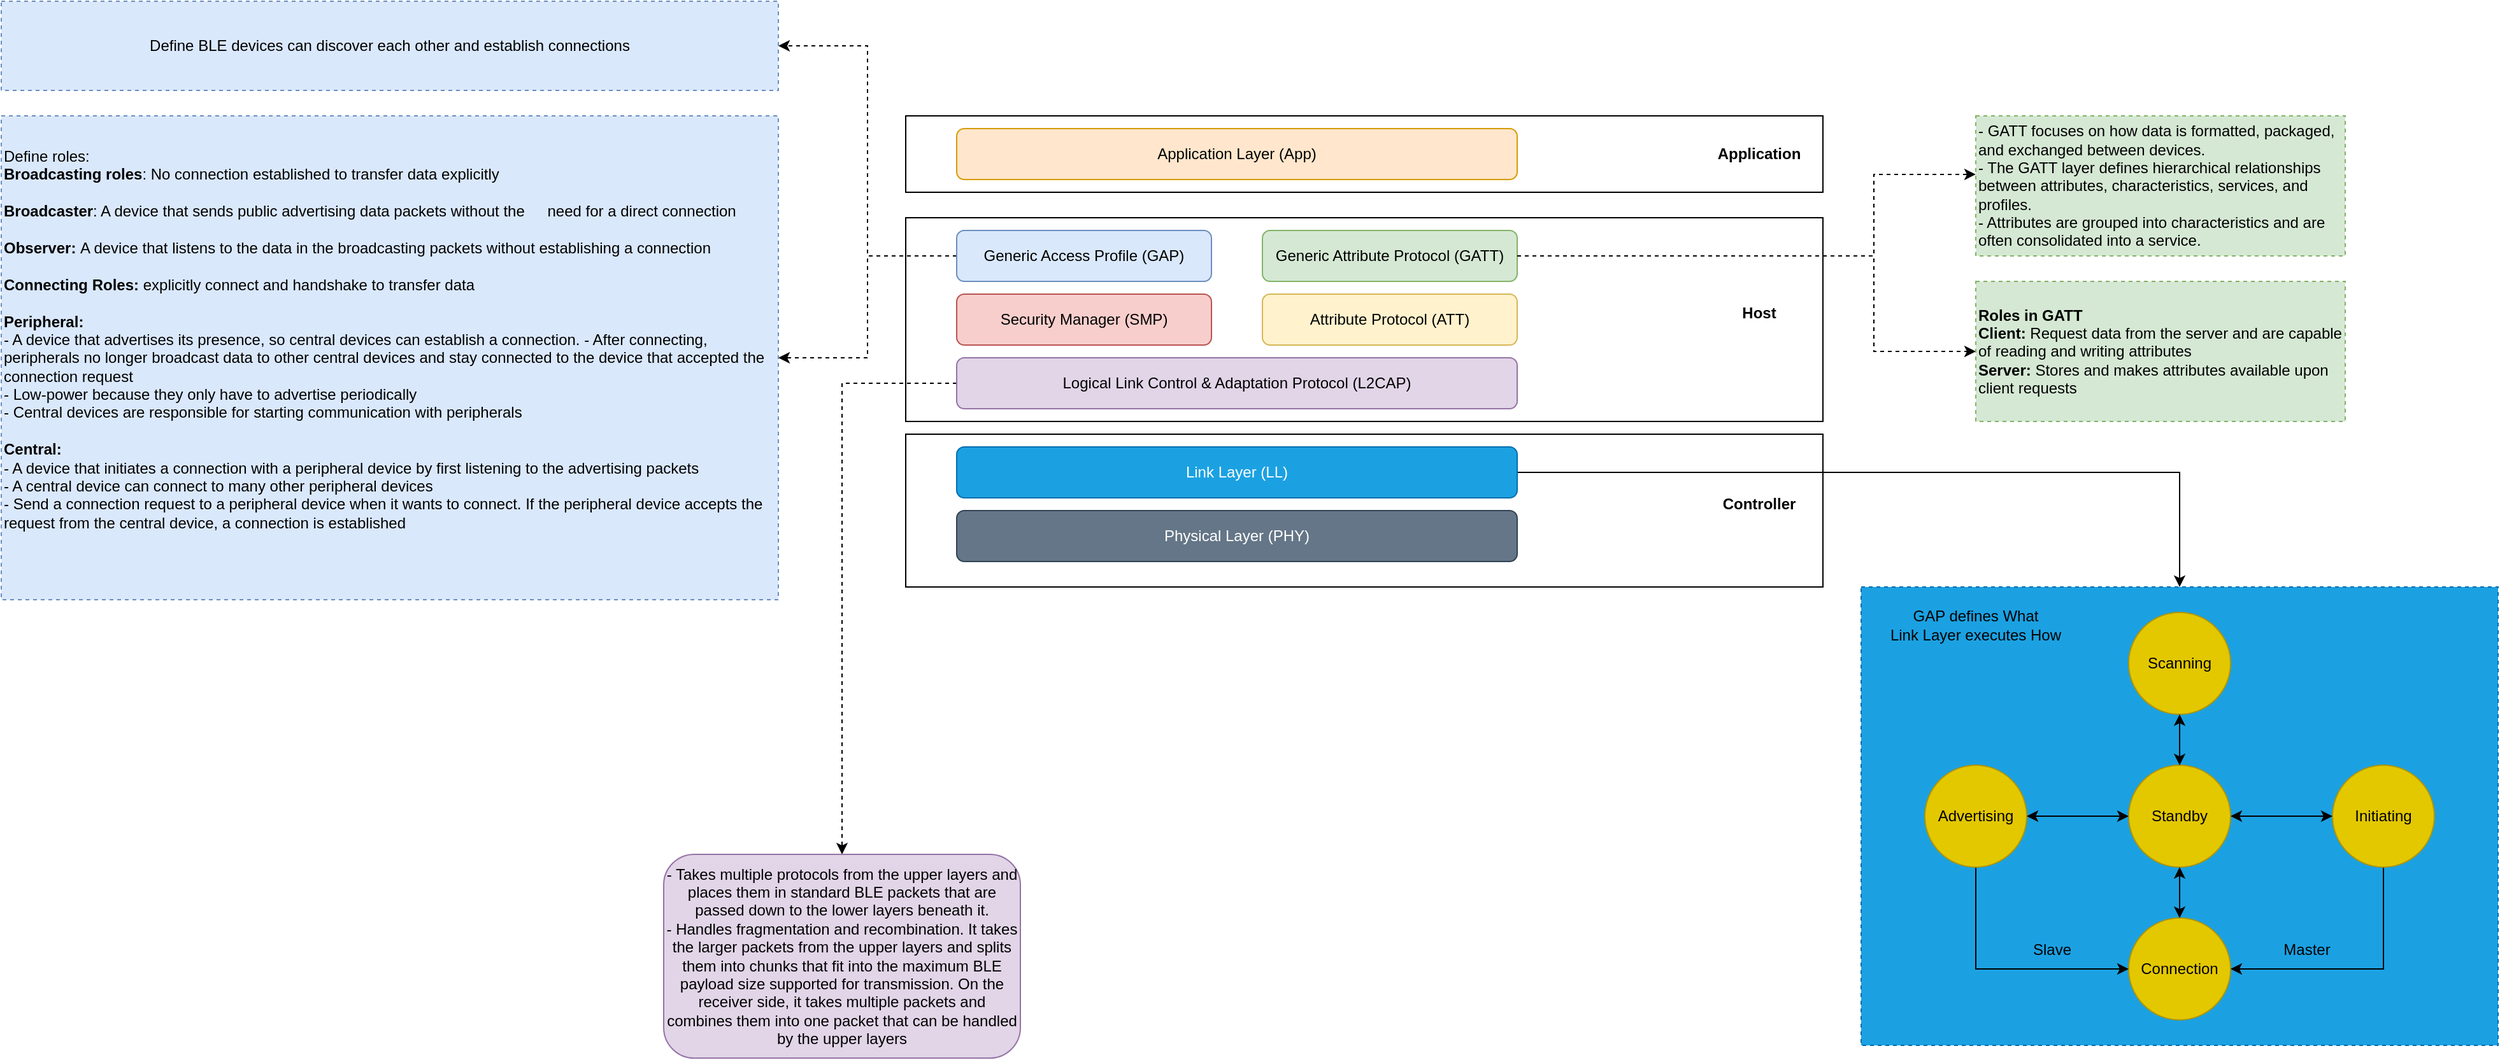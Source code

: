 <?xml version="1.0" encoding="UTF-8"?>
<mxfile version="26.0.16">
  <diagram name="Page-1" id="QX7U6uMDCQ3IIgbz8W74">
    <mxGraphModel dx="2214" dy="758" grid="1" gridSize="10" guides="1" tooltips="1" connect="1" arrows="1" fold="1" page="1" pageScale="1" pageWidth="850" pageHeight="1100" math="0" shadow="0">
      <root>
        <mxCell id="0" />
        <mxCell id="1" parent="0" />
        <mxCell id="-tMnOqs0PRMFCchYv4je-14" value="" style="rounded=0;whiteSpace=wrap;html=1;" parent="1" vertex="1">
          <mxGeometry x="120" y="360" width="720" height="120" as="geometry" />
        </mxCell>
        <mxCell id="-tMnOqs0PRMFCchYv4je-12" value="" style="rounded=0;whiteSpace=wrap;html=1;" parent="1" vertex="1">
          <mxGeometry x="120" y="190" width="720" height="160" as="geometry" />
        </mxCell>
        <mxCell id="-tMnOqs0PRMFCchYv4je-10" value="" style="rounded=0;whiteSpace=wrap;html=1;" parent="1" vertex="1">
          <mxGeometry x="120" y="110" width="720" height="60" as="geometry" />
        </mxCell>
        <mxCell id="-tMnOqs0PRMFCchYv4je-1" value="Application Layer (App)" style="rounded=1;whiteSpace=wrap;html=1;fillColor=#ffe6cc;strokeColor=#d79b00;" parent="1" vertex="1">
          <mxGeometry x="160" y="120" width="440" height="40" as="geometry" />
        </mxCell>
        <mxCell id="-tMnOqs0PRMFCchYv4je-17" style="edgeStyle=orthogonalEdgeStyle;rounded=0;orthogonalLoop=1;jettySize=auto;html=1;exitX=0;exitY=0.5;exitDx=0;exitDy=0;entryX=1;entryY=0.5;entryDx=0;entryDy=0;dashed=1;" parent="1" source="-tMnOqs0PRMFCchYv4je-2" target="-tMnOqs0PRMFCchYv4je-16" edge="1">
          <mxGeometry relative="1" as="geometry" />
        </mxCell>
        <mxCell id="-tMnOqs0PRMFCchYv4je-20" style="edgeStyle=orthogonalEdgeStyle;rounded=0;orthogonalLoop=1;jettySize=auto;html=1;exitX=0;exitY=0.5;exitDx=0;exitDy=0;entryX=1;entryY=0.5;entryDx=0;entryDy=0;dashed=1;" parent="1" source="-tMnOqs0PRMFCchYv4je-2" target="-tMnOqs0PRMFCchYv4je-19" edge="1">
          <mxGeometry relative="1" as="geometry" />
        </mxCell>
        <mxCell id="-tMnOqs0PRMFCchYv4je-2" value="Generic Access Profile (GAP)" style="rounded=1;whiteSpace=wrap;html=1;fillColor=#dae8fc;strokeColor=#6c8ebf;" parent="1" vertex="1">
          <mxGeometry x="160" y="200" width="200" height="40" as="geometry" />
        </mxCell>
        <mxCell id="-tMnOqs0PRMFCchYv4je-25" style="edgeStyle=orthogonalEdgeStyle;rounded=0;orthogonalLoop=1;jettySize=auto;html=1;exitX=1;exitY=0.5;exitDx=0;exitDy=0;entryX=0;entryY=0.5;entryDx=0;entryDy=0;dashed=1;" parent="1" source="-tMnOqs0PRMFCchYv4je-3" target="-tMnOqs0PRMFCchYv4je-24" edge="1">
          <mxGeometry relative="1" as="geometry">
            <Array as="points">
              <mxPoint x="880" y="220" />
              <mxPoint x="880" y="295" />
            </Array>
          </mxGeometry>
        </mxCell>
        <mxCell id="-tMnOqs0PRMFCchYv4je-3" value="Generic Attribute Protocol (GATT)" style="rounded=1;whiteSpace=wrap;html=1;fillColor=#d5e8d4;strokeColor=#82b366;" parent="1" vertex="1">
          <mxGeometry x="400" y="200" width="200" height="40" as="geometry" />
        </mxCell>
        <mxCell id="-tMnOqs0PRMFCchYv4je-4" value="Security Manager (SMP)" style="rounded=1;whiteSpace=wrap;html=1;fillColor=#f8cecc;strokeColor=#b85450;" parent="1" vertex="1">
          <mxGeometry x="160" y="250" width="200" height="40" as="geometry" />
        </mxCell>
        <mxCell id="-tMnOqs0PRMFCchYv4je-5" value="Attribute Protocol (ATT)" style="rounded=1;whiteSpace=wrap;html=1;fillColor=#fff2cc;strokeColor=#d6b656;" parent="1" vertex="1">
          <mxGeometry x="400" y="250" width="200" height="40" as="geometry" />
        </mxCell>
        <mxCell id="Y0JYA0LKV2KBAAx8oX1Q-2" style="edgeStyle=orthogonalEdgeStyle;rounded=0;orthogonalLoop=1;jettySize=auto;html=1;exitX=0;exitY=0.5;exitDx=0;exitDy=0;entryX=0.5;entryY=0;entryDx=0;entryDy=0;dashed=1;" edge="1" parent="1" source="-tMnOqs0PRMFCchYv4je-6" target="Y0JYA0LKV2KBAAx8oX1Q-1">
          <mxGeometry relative="1" as="geometry" />
        </mxCell>
        <mxCell id="-tMnOqs0PRMFCchYv4je-6" value="Logical Link Control &amp;amp; Adaptation Protocol (L2CAP)" style="rounded=1;whiteSpace=wrap;html=1;fillColor=#e1d5e7;strokeColor=#9673a6;" parent="1" vertex="1">
          <mxGeometry x="160" y="300" width="440" height="40" as="geometry" />
        </mxCell>
        <mxCell id="-tMnOqs0PRMFCchYv4je-41" style="edgeStyle=orthogonalEdgeStyle;rounded=0;orthogonalLoop=1;jettySize=auto;html=1;exitX=1;exitY=0.5;exitDx=0;exitDy=0;" parent="1" source="-tMnOqs0PRMFCchYv4je-7" target="-tMnOqs0PRMFCchYv4je-26" edge="1">
          <mxGeometry relative="1" as="geometry" />
        </mxCell>
        <mxCell id="-tMnOqs0PRMFCchYv4je-7" value="Link Layer (LL)" style="rounded=1;whiteSpace=wrap;html=1;fillColor=#1ba1e2;fontColor=#ffffff;strokeColor=#006EAF;" parent="1" vertex="1">
          <mxGeometry x="160" y="370" width="440" height="40" as="geometry" />
        </mxCell>
        <mxCell id="-tMnOqs0PRMFCchYv4je-8" value="Physical Layer (PHY)" style="rounded=1;whiteSpace=wrap;html=1;fillColor=#647687;fontColor=#ffffff;strokeColor=#314354;" parent="1" vertex="1">
          <mxGeometry x="160" y="420" width="440" height="40" as="geometry" />
        </mxCell>
        <mxCell id="-tMnOqs0PRMFCchYv4je-11" value="&lt;b&gt;Application&lt;/b&gt;" style="text;html=1;align=center;verticalAlign=middle;whiteSpace=wrap;rounded=0;" parent="1" vertex="1">
          <mxGeometry x="760" y="125" width="60" height="30" as="geometry" />
        </mxCell>
        <mxCell id="-tMnOqs0PRMFCchYv4je-13" value="&lt;b&gt;Host&lt;/b&gt;" style="text;html=1;align=center;verticalAlign=middle;whiteSpace=wrap;rounded=0;" parent="1" vertex="1">
          <mxGeometry x="760" y="250" width="60" height="30" as="geometry" />
        </mxCell>
        <mxCell id="-tMnOqs0PRMFCchYv4je-15" value="&lt;b&gt;Controller&lt;/b&gt;" style="text;html=1;align=center;verticalAlign=middle;whiteSpace=wrap;rounded=0;" parent="1" vertex="1">
          <mxGeometry x="760" y="400" width="60" height="30" as="geometry" />
        </mxCell>
        <mxCell id="-tMnOqs0PRMFCchYv4je-16" value="&lt;div&gt;Define BLE devices can discover each other and establish connections&lt;/div&gt;" style="rounded=0;whiteSpace=wrap;html=1;dashed=1;fillColor=#dae8fc;strokeColor=#6c8ebf;" parent="1" vertex="1">
          <mxGeometry x="-590" y="20" width="610" height="70" as="geometry" />
        </mxCell>
        <mxCell id="-tMnOqs0PRMFCchYv4je-19" value="Define roles:&lt;br&gt;&lt;div&gt;&lt;b&gt;Broadcasting&lt;/b&gt; &lt;b&gt;roles&lt;/b&gt;: No connection established to transfer data explicitly&lt;/div&gt;&lt;div&gt;&lt;b&gt;&lt;br&gt;&lt;/b&gt;&lt;/div&gt;&lt;div&gt;&lt;b&gt;Broadcaster&lt;/b&gt;: A device that sends public advertising data packets without the &lt;span style=&quot;white-space: pre;&quot;&gt;&#x9;&lt;/span&gt;need for a direct connection&lt;/div&gt;&lt;div&gt;&lt;b&gt;&lt;br&gt;&lt;/b&gt;&lt;/div&gt;&lt;div&gt;&lt;b&gt;Observer: &lt;/b&gt;A device that listens to the data in the broadcasting packets without establishing a connection&lt;br&gt;&lt;br&gt;&lt;/div&gt;&lt;div&gt;&lt;b&gt;Connecting Roles: &lt;/b&gt;explicitly connect and handshake to transfer data&lt;br&gt;&lt;b&gt;&lt;br&gt;&lt;/b&gt;&lt;/div&gt;&lt;div&gt;&lt;b&gt;Peripheral: &lt;br&gt;&lt;/b&gt;&lt;/div&gt;&lt;div&gt;- A device that advertises its presence, so central devices can establish a connection. - After connecting, peripherals no longer broadcast data to other central devices and stay connected to the device that accepted the connection request&lt;br&gt;- Low-power because they only have to advertise periodically&lt;/div&gt;&lt;div&gt;- Central devices are responsible for starting communication with peripherals&lt;/div&gt;&lt;div&gt;&lt;br&gt;&lt;/div&gt;&lt;div&gt;&lt;b&gt;Central:&lt;/b&gt;&lt;/div&gt;&lt;div&gt;- A device that initiates a connection with a peripheral device by first listening to the advertising packets&lt;/div&gt;&lt;div&gt;- A central device can connect to many other peripheral devices&lt;/div&gt;&lt;div&gt;- Send a connection request to a peripheral device when it wants to connect. If the peripheral device accepts the request from the central device, a connection is established&lt;/div&gt;&lt;div&gt;&amp;nbsp;&amp;nbsp;&amp;nbsp; &lt;br&gt;&lt;/div&gt;&lt;div&gt;&lt;b&gt;&lt;br&gt;&lt;/b&gt;&lt;/div&gt;" style="rounded=0;whiteSpace=wrap;html=1;dashed=1;align=left;fillColor=#dae8fc;strokeColor=#6c8ebf;" parent="1" vertex="1">
          <mxGeometry x="-590" y="110" width="610" height="380" as="geometry" />
        </mxCell>
        <mxCell id="-tMnOqs0PRMFCchYv4je-21" value="&lt;div&gt;- GATT focuses on how data is formatted, packaged, and exchanged between devices.&lt;/div&gt;&lt;div&gt;- The GATT layer defines hierarchical relationships between attributes, characteristics, services, and profiles.&lt;br&gt;- Attributes are grouped into characteristics and are often consolidated into a service.&lt;/div&gt;" style="rounded=0;whiteSpace=wrap;html=1;dashed=1;align=left;fillColor=#d5e8d4;strokeColor=#82b366;" parent="1" vertex="1">
          <mxGeometry x="960" y="110" width="290" height="110" as="geometry" />
        </mxCell>
        <mxCell id="-tMnOqs0PRMFCchYv4je-23" style="edgeStyle=orthogonalEdgeStyle;rounded=0;orthogonalLoop=1;jettySize=auto;html=1;exitX=1;exitY=0.5;exitDx=0;exitDy=0;entryX=0;entryY=0.418;entryDx=0;entryDy=0;entryPerimeter=0;dashed=1;" parent="1" source="-tMnOqs0PRMFCchYv4je-3" target="-tMnOqs0PRMFCchYv4je-21" edge="1">
          <mxGeometry relative="1" as="geometry">
            <Array as="points">
              <mxPoint x="880" y="220" />
              <mxPoint x="880" y="156" />
            </Array>
          </mxGeometry>
        </mxCell>
        <mxCell id="-tMnOqs0PRMFCchYv4je-24" value="&lt;b&gt;Roles in GATT&lt;br&gt;Client: &lt;/b&gt;Request data from the server and are capable of reading and writing attributes&lt;br&gt;&lt;b&gt;Server: &lt;/b&gt;Stores and makes attributes available upon client requests" style="rounded=0;whiteSpace=wrap;html=1;dashed=1;align=left;fillColor=#d5e8d4;strokeColor=#82b366;" parent="1" vertex="1">
          <mxGeometry x="960" y="240" width="290" height="110" as="geometry" />
        </mxCell>
        <mxCell id="-tMnOqs0PRMFCchYv4je-26" value="" style="rounded=0;whiteSpace=wrap;html=1;dashed=1;align=left;fillColor=#1ba1e2;fontColor=#ffffff;strokeColor=#006EAF;" parent="1" vertex="1">
          <mxGeometry x="870" y="480" width="500" height="360" as="geometry" />
        </mxCell>
        <mxCell id="-tMnOqs0PRMFCchYv4je-27" value="Scanning" style="ellipse;whiteSpace=wrap;html=1;aspect=fixed;fillColor=#e3c800;fontColor=#000000;strokeColor=#B09500;" parent="1" vertex="1">
          <mxGeometry x="1080" y="500" width="80" height="80" as="geometry" />
        </mxCell>
        <mxCell id="-tMnOqs0PRMFCchYv4je-28" value="Standby" style="ellipse;whiteSpace=wrap;html=1;aspect=fixed;fillColor=#e3c800;fontColor=#000000;strokeColor=#B09500;" parent="1" vertex="1">
          <mxGeometry x="1080" y="620" width="80" height="80" as="geometry" />
        </mxCell>
        <mxCell id="-tMnOqs0PRMFCchYv4je-29" value="Connection" style="ellipse;whiteSpace=wrap;html=1;aspect=fixed;fillColor=#e3c800;fontColor=#000000;strokeColor=#B09500;" parent="1" vertex="1">
          <mxGeometry x="1080" y="740" width="80" height="80" as="geometry" />
        </mxCell>
        <mxCell id="-tMnOqs0PRMFCchYv4je-36" style="edgeStyle=orthogonalEdgeStyle;rounded=0;orthogonalLoop=1;jettySize=auto;html=1;entryX=0;entryY=0.5;entryDx=0;entryDy=0;" parent="1" source="-tMnOqs0PRMFCchYv4je-30" target="-tMnOqs0PRMFCchYv4je-29" edge="1">
          <mxGeometry relative="1" as="geometry">
            <Array as="points">
              <mxPoint x="960" y="780" />
            </Array>
          </mxGeometry>
        </mxCell>
        <mxCell id="-tMnOqs0PRMFCchYv4je-30" value="Advertising" style="ellipse;whiteSpace=wrap;html=1;aspect=fixed;fillColor=#e3c800;fontColor=#000000;strokeColor=#B09500;" parent="1" vertex="1">
          <mxGeometry x="920" y="620" width="80" height="80" as="geometry" />
        </mxCell>
        <mxCell id="-tMnOqs0PRMFCchYv4je-37" style="edgeStyle=orthogonalEdgeStyle;rounded=0;orthogonalLoop=1;jettySize=auto;html=1;exitX=0.5;exitY=1;exitDx=0;exitDy=0;entryX=1;entryY=0.5;entryDx=0;entryDy=0;" parent="1" source="-tMnOqs0PRMFCchYv4je-31" target="-tMnOqs0PRMFCchYv4je-29" edge="1">
          <mxGeometry relative="1" as="geometry" />
        </mxCell>
        <mxCell id="-tMnOqs0PRMFCchYv4je-31" value="Initiating" style="ellipse;whiteSpace=wrap;html=1;aspect=fixed;fillColor=#e3c800;fontColor=#000000;strokeColor=#B09500;" parent="1" vertex="1">
          <mxGeometry x="1240" y="620" width="80" height="80" as="geometry" />
        </mxCell>
        <mxCell id="-tMnOqs0PRMFCchYv4je-32" value="" style="endArrow=classic;startArrow=classic;html=1;rounded=0;entryX=0.5;entryY=1;entryDx=0;entryDy=0;exitX=0.5;exitY=0;exitDx=0;exitDy=0;" parent="1" source="-tMnOqs0PRMFCchYv4je-28" target="-tMnOqs0PRMFCchYv4je-27" edge="1">
          <mxGeometry width="50" height="50" relative="1" as="geometry">
            <mxPoint x="830" y="570" as="sourcePoint" />
            <mxPoint x="880" y="520" as="targetPoint" />
          </mxGeometry>
        </mxCell>
        <mxCell id="-tMnOqs0PRMFCchYv4je-33" value="" style="endArrow=classic;startArrow=classic;html=1;rounded=0;entryX=0.5;entryY=1;entryDx=0;entryDy=0;" parent="1" source="-tMnOqs0PRMFCchYv4je-29" target="-tMnOqs0PRMFCchYv4je-28" edge="1">
          <mxGeometry width="50" height="50" relative="1" as="geometry">
            <mxPoint x="830" y="570" as="sourcePoint" />
            <mxPoint x="880" y="520" as="targetPoint" />
          </mxGeometry>
        </mxCell>
        <mxCell id="-tMnOqs0PRMFCchYv4je-34" value="" style="endArrow=classic;startArrow=classic;html=1;rounded=0;entryX=0;entryY=0.5;entryDx=0;entryDy=0;exitX=1;exitY=0.5;exitDx=0;exitDy=0;" parent="1" source="-tMnOqs0PRMFCchYv4je-28" target="-tMnOqs0PRMFCchYv4je-31" edge="1">
          <mxGeometry width="50" height="50" relative="1" as="geometry">
            <mxPoint x="830" y="570" as="sourcePoint" />
            <mxPoint x="880" y="520" as="targetPoint" />
          </mxGeometry>
        </mxCell>
        <mxCell id="-tMnOqs0PRMFCchYv4je-35" value="" style="endArrow=classic;startArrow=classic;html=1;rounded=0;entryX=0;entryY=0.5;entryDx=0;entryDy=0;" parent="1" source="-tMnOqs0PRMFCchYv4je-30" target="-tMnOqs0PRMFCchYv4je-28" edge="1">
          <mxGeometry width="50" height="50" relative="1" as="geometry">
            <mxPoint x="830" y="570" as="sourcePoint" />
            <mxPoint x="880" y="520" as="targetPoint" />
          </mxGeometry>
        </mxCell>
        <mxCell id="-tMnOqs0PRMFCchYv4je-38" value="Slave" style="text;html=1;align=center;verticalAlign=middle;whiteSpace=wrap;rounded=0;" parent="1" vertex="1">
          <mxGeometry x="990" y="750" width="60" height="30" as="geometry" />
        </mxCell>
        <mxCell id="-tMnOqs0PRMFCchYv4je-39" value="Master" style="text;html=1;align=center;verticalAlign=middle;whiteSpace=wrap;rounded=0;" parent="1" vertex="1">
          <mxGeometry x="1190" y="750" width="60" height="30" as="geometry" />
        </mxCell>
        <mxCell id="-tMnOqs0PRMFCchYv4je-40" value="GAP defines What&lt;br&gt;Link Layer executes How" style="text;html=1;align=center;verticalAlign=middle;whiteSpace=wrap;rounded=0;" parent="1" vertex="1">
          <mxGeometry x="870" y="480" width="180" height="60" as="geometry" />
        </mxCell>
        <mxCell id="Y0JYA0LKV2KBAAx8oX1Q-1" value="&lt;div&gt;- Takes multiple protocols from the upper layers and places them in standard BLE packets that are passed down to the lower layers beneath it.&lt;/div&gt;&lt;div&gt;- Handles fragmentation and recombination. It takes the larger packets from the upper layers and splits them into chunks that fit into the maximum BLE payload size supported for transmission. On the receiver side, it takes multiple packets and combines them into one packet that can be handled by the upper layers&lt;/div&gt;" style="rounded=1;whiteSpace=wrap;html=1;fillColor=#e1d5e7;strokeColor=#9673a6;" vertex="1" parent="1">
          <mxGeometry x="-70" y="690" width="280" height="160" as="geometry" />
        </mxCell>
      </root>
    </mxGraphModel>
  </diagram>
</mxfile>
